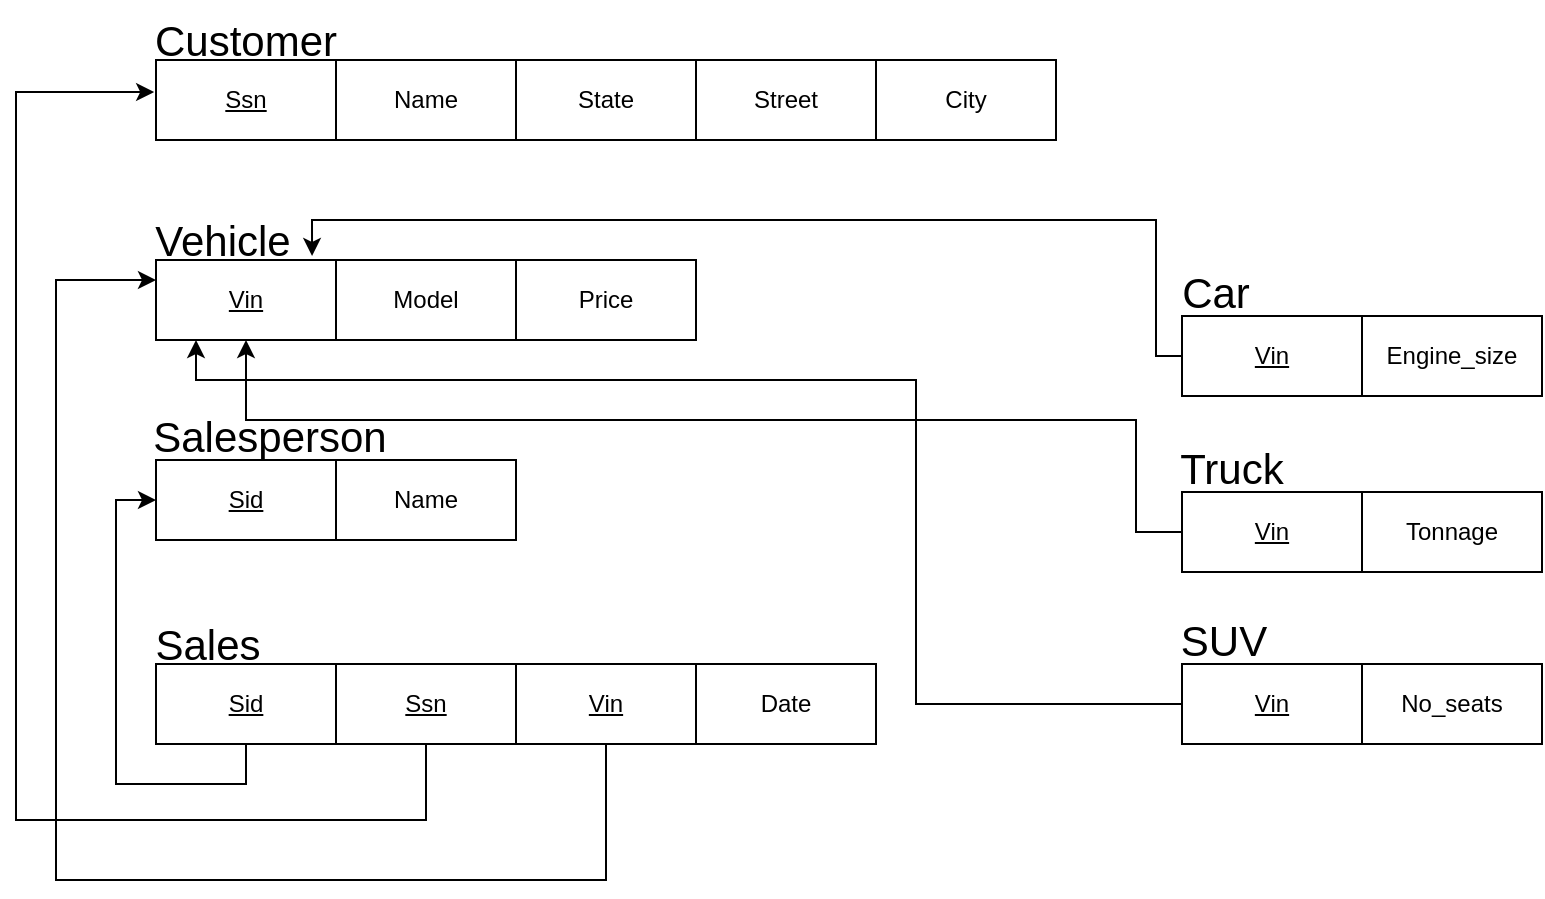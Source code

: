 <mxfile version="14.4.7" type="github">
  <diagram id="L34lYgJ3pQMUeqo27ZOw" name="Page-1">
    <mxGraphModel dx="1422" dy="705" grid="1" gridSize="10" guides="1" tooltips="1" connect="1" arrows="1" fold="1" page="1" pageScale="1" pageWidth="850" pageHeight="1100" math="0" shadow="0">
      <root>
        <mxCell id="0" />
        <mxCell id="1" parent="0" />
        <mxCell id="cDs24W-nVfbfoMwEh_PL-1" value="&lt;u&gt;Ssn&lt;/u&gt;" style="rounded=0;whiteSpace=wrap;html=1;" vertex="1" parent="1">
          <mxGeometry x="110" y="110" width="90" height="40" as="geometry" />
        </mxCell>
        <mxCell id="cDs24W-nVfbfoMwEh_PL-2" value="Name" style="rounded=0;whiteSpace=wrap;html=1;" vertex="1" parent="1">
          <mxGeometry x="200" y="110" width="90" height="40" as="geometry" />
        </mxCell>
        <mxCell id="cDs24W-nVfbfoMwEh_PL-3" value="State&lt;span style=&quot;color: rgba(0 , 0 , 0 , 0) ; font-family: monospace ; font-size: 0px&quot;&gt;%3CmxGraphModel%3E%3Croot%3E%3CmxCell%20id%3D%220%22%2F%3E%3CmxCell%20id%3D%221%22%20parent%3D%220%22%2F%3E%3CmxCell%20id%3D%222%22%20value%3D%22Ssn%22%20style%3D%22rounded%3D0%3BwhiteSpace%3Dwrap%3Bhtml%3D1%3B%22%20vertex%3D%221%22%20parent%3D%221%22%3E%3CmxGeometry%20x%3D%22110%22%20y%3D%22110%22%20width%3D%2290%22%20height%3D%2240%22%20as%3D%22geometry%22%2F%3E%3C%2FmxCell%3E%3C%2Froot%3E%3C%2FmxGraphModel%3E&lt;/span&gt;" style="rounded=0;whiteSpace=wrap;html=1;" vertex="1" parent="1">
          <mxGeometry x="290" y="110" width="90" height="40" as="geometry" />
        </mxCell>
        <mxCell id="cDs24W-nVfbfoMwEh_PL-4" value="Street" style="rounded=0;whiteSpace=wrap;html=1;" vertex="1" parent="1">
          <mxGeometry x="380" y="110" width="90" height="40" as="geometry" />
        </mxCell>
        <mxCell id="cDs24W-nVfbfoMwEh_PL-5" value="City" style="rounded=0;whiteSpace=wrap;html=1;" vertex="1" parent="1">
          <mxGeometry x="470" y="110" width="90" height="40" as="geometry" />
        </mxCell>
        <mxCell id="cDs24W-nVfbfoMwEh_PL-6" value="&lt;font style=&quot;font-size: 21px&quot;&gt;Customer&lt;/font&gt;" style="text;html=1;strokeColor=none;fillColor=none;align=center;verticalAlign=middle;whiteSpace=wrap;rounded=0;" vertex="1" parent="1">
          <mxGeometry x="75" y="80" width="160" height="40" as="geometry" />
        </mxCell>
        <mxCell id="cDs24W-nVfbfoMwEh_PL-7" value="&lt;u&gt;Vin&lt;/u&gt;" style="rounded=0;whiteSpace=wrap;html=1;" vertex="1" parent="1">
          <mxGeometry x="110" y="210" width="90" height="40" as="geometry" />
        </mxCell>
        <mxCell id="cDs24W-nVfbfoMwEh_PL-8" value="Model" style="rounded=0;whiteSpace=wrap;html=1;" vertex="1" parent="1">
          <mxGeometry x="200" y="210" width="90" height="40" as="geometry" />
        </mxCell>
        <mxCell id="cDs24W-nVfbfoMwEh_PL-9" value="Price" style="rounded=0;whiteSpace=wrap;html=1;" vertex="1" parent="1">
          <mxGeometry x="290" y="210" width="90" height="40" as="geometry" />
        </mxCell>
        <mxCell id="cDs24W-nVfbfoMwEh_PL-12" value="&lt;font style=&quot;font-size: 21px&quot;&gt;Vehicle&lt;/font&gt;" style="text;html=1;strokeColor=none;fillColor=none;align=center;verticalAlign=middle;whiteSpace=wrap;rounded=0;" vertex="1" parent="1">
          <mxGeometry x="60" y="180" width="167" height="40" as="geometry" />
        </mxCell>
        <mxCell id="cDs24W-nVfbfoMwEh_PL-13" value="&lt;u&gt;Sid&lt;/u&gt;" style="rounded=0;whiteSpace=wrap;html=1;" vertex="1" parent="1">
          <mxGeometry x="110" y="310" width="90" height="40" as="geometry" />
        </mxCell>
        <mxCell id="cDs24W-nVfbfoMwEh_PL-14" value="Name" style="rounded=0;whiteSpace=wrap;html=1;" vertex="1" parent="1">
          <mxGeometry x="200" y="310" width="90" height="40" as="geometry" />
        </mxCell>
        <mxCell id="cDs24W-nVfbfoMwEh_PL-16" value="&lt;font style=&quot;font-size: 21px&quot;&gt;Salesperson&lt;/font&gt;" style="text;html=1;strokeColor=none;fillColor=none;align=center;verticalAlign=middle;whiteSpace=wrap;rounded=0;" vertex="1" parent="1">
          <mxGeometry x="87" y="278" width="160" height="40" as="geometry" />
        </mxCell>
        <mxCell id="cDs24W-nVfbfoMwEh_PL-31" style="edgeStyle=orthogonalEdgeStyle;rounded=0;orthogonalLoop=1;jettySize=auto;html=1;exitX=0.5;exitY=1;exitDx=0;exitDy=0;entryX=0;entryY=0.5;entryDx=0;entryDy=0;" edge="1" parent="1" source="cDs24W-nVfbfoMwEh_PL-17" target="cDs24W-nVfbfoMwEh_PL-13">
          <mxGeometry relative="1" as="geometry" />
        </mxCell>
        <mxCell id="cDs24W-nVfbfoMwEh_PL-17" value="&lt;u&gt;Sid&lt;/u&gt;" style="rounded=0;whiteSpace=wrap;html=1;" vertex="1" parent="1">
          <mxGeometry x="110" y="412" width="90" height="40" as="geometry" />
        </mxCell>
        <mxCell id="cDs24W-nVfbfoMwEh_PL-32" style="edgeStyle=orthogonalEdgeStyle;rounded=0;orthogonalLoop=1;jettySize=auto;html=1;exitX=0.5;exitY=1;exitDx=0;exitDy=0;entryX=0.213;entryY=1.15;entryDx=0;entryDy=0;entryPerimeter=0;" edge="1" parent="1" source="cDs24W-nVfbfoMwEh_PL-18" target="cDs24W-nVfbfoMwEh_PL-6">
          <mxGeometry relative="1" as="geometry">
            <mxPoint x="40" y="110" as="targetPoint" />
            <Array as="points">
              <mxPoint x="245" y="490" />
              <mxPoint x="40" y="490" />
              <mxPoint x="40" y="126" />
            </Array>
          </mxGeometry>
        </mxCell>
        <mxCell id="cDs24W-nVfbfoMwEh_PL-18" value="&lt;u&gt;Ssn&lt;/u&gt;" style="rounded=0;whiteSpace=wrap;html=1;" vertex="1" parent="1">
          <mxGeometry x="200" y="412" width="90" height="40" as="geometry" />
        </mxCell>
        <mxCell id="cDs24W-nVfbfoMwEh_PL-19" value="&lt;font style=&quot;font-size: 21px&quot;&gt;Sales&lt;/font&gt;" style="text;html=1;strokeColor=none;fillColor=none;align=center;verticalAlign=middle;whiteSpace=wrap;rounded=0;" vertex="1" parent="1">
          <mxGeometry x="56" y="382" width="160" height="40" as="geometry" />
        </mxCell>
        <mxCell id="cDs24W-nVfbfoMwEh_PL-33" style="edgeStyle=orthogonalEdgeStyle;rounded=0;orthogonalLoop=1;jettySize=auto;html=1;exitX=0.5;exitY=1;exitDx=0;exitDy=0;" edge="1" parent="1" source="cDs24W-nVfbfoMwEh_PL-20">
          <mxGeometry relative="1" as="geometry">
            <mxPoint x="110" y="220" as="targetPoint" />
            <Array as="points">
              <mxPoint x="335" y="520" />
              <mxPoint x="60" y="520" />
              <mxPoint x="60" y="220" />
            </Array>
          </mxGeometry>
        </mxCell>
        <mxCell id="cDs24W-nVfbfoMwEh_PL-20" value="&lt;u&gt;Vin&lt;span style=&quot;color: rgba(0 , 0 , 0 , 0) ; font-family: monospace ; font-size: 0px&quot;&gt;%3CmxGraphModel%3E%3Croot%3E%3CmxCell%20id%3D%220%22%2F%3E%3CmxCell%20id%3D%221%22%20parent%3D%220%22%2F%3E%3CmxCell%20id%3D%222%22%20value%3D%22Ssn%22%20style%3D%22rounded%3D0%3BwhiteSpace%3Dwrap%3Bhtml%3D1%3B%22%20vertex%3D%221%22%20parent%3D%221%22%3E%3CmxGeometry%20x%3D%22200%22%20y%3D%22412%22%20width%3D%2290%22%20height%3D%2240%22%20as%3D%22geometry%22%2F%3E%3C%2FmxCell%3E%3C%2Froot%3E%3C%2FmxGraphModel%3E&lt;/span&gt;&lt;/u&gt;" style="rounded=0;whiteSpace=wrap;html=1;" vertex="1" parent="1">
          <mxGeometry x="290" y="412" width="90" height="40" as="geometry" />
        </mxCell>
        <mxCell id="cDs24W-nVfbfoMwEh_PL-21" value="Date" style="rounded=0;whiteSpace=wrap;html=1;" vertex="1" parent="1">
          <mxGeometry x="380" y="412" width="90" height="40" as="geometry" />
        </mxCell>
        <mxCell id="cDs24W-nVfbfoMwEh_PL-36" style="edgeStyle=orthogonalEdgeStyle;rounded=0;orthogonalLoop=1;jettySize=auto;html=1;exitX=0;exitY=0.5;exitDx=0;exitDy=0;entryX=0.867;entryY=-0.05;entryDx=0;entryDy=0;entryPerimeter=0;" edge="1" parent="1" source="cDs24W-nVfbfoMwEh_PL-22" target="cDs24W-nVfbfoMwEh_PL-7">
          <mxGeometry relative="1" as="geometry">
            <mxPoint x="190" y="170" as="targetPoint" />
            <Array as="points">
              <mxPoint x="610" y="258" />
              <mxPoint x="610" y="190" />
              <mxPoint x="188" y="190" />
            </Array>
          </mxGeometry>
        </mxCell>
        <mxCell id="cDs24W-nVfbfoMwEh_PL-22" value="&lt;u&gt;Vin&lt;/u&gt;" style="rounded=0;whiteSpace=wrap;html=1;" vertex="1" parent="1">
          <mxGeometry x="623" y="238" width="90" height="40" as="geometry" />
        </mxCell>
        <mxCell id="cDs24W-nVfbfoMwEh_PL-23" value="Engine_size" style="rounded=0;whiteSpace=wrap;html=1;" vertex="1" parent="1">
          <mxGeometry x="713" y="238" width="90" height="40" as="geometry" />
        </mxCell>
        <mxCell id="cDs24W-nVfbfoMwEh_PL-24" value="&lt;font style=&quot;font-size: 21px&quot;&gt;Car&lt;/font&gt;" style="text;html=1;strokeColor=none;fillColor=none;align=center;verticalAlign=middle;whiteSpace=wrap;rounded=0;" vertex="1" parent="1">
          <mxGeometry x="560" y="206" width="160" height="40" as="geometry" />
        </mxCell>
        <mxCell id="cDs24W-nVfbfoMwEh_PL-35" style="edgeStyle=orthogonalEdgeStyle;rounded=0;orthogonalLoop=1;jettySize=auto;html=1;exitX=0;exitY=0.5;exitDx=0;exitDy=0;entryX=0.5;entryY=1;entryDx=0;entryDy=0;" edge="1" parent="1" source="cDs24W-nVfbfoMwEh_PL-25" target="cDs24W-nVfbfoMwEh_PL-7">
          <mxGeometry relative="1" as="geometry">
            <Array as="points">
              <mxPoint x="600" y="346" />
              <mxPoint x="600" y="290" />
              <mxPoint x="155" y="290" />
            </Array>
          </mxGeometry>
        </mxCell>
        <mxCell id="cDs24W-nVfbfoMwEh_PL-25" value="&lt;u&gt;Vin&lt;/u&gt;" style="rounded=0;whiteSpace=wrap;html=1;" vertex="1" parent="1">
          <mxGeometry x="623" y="326" width="90" height="40" as="geometry" />
        </mxCell>
        <mxCell id="cDs24W-nVfbfoMwEh_PL-26" value="Tonnage" style="rounded=0;whiteSpace=wrap;html=1;" vertex="1" parent="1">
          <mxGeometry x="713" y="326" width="90" height="40" as="geometry" />
        </mxCell>
        <mxCell id="cDs24W-nVfbfoMwEh_PL-27" value="&lt;font style=&quot;font-size: 21px&quot;&gt;Truck&lt;/font&gt;" style="text;html=1;strokeColor=none;fillColor=none;align=center;verticalAlign=middle;whiteSpace=wrap;rounded=0;" vertex="1" parent="1">
          <mxGeometry x="568" y="294" width="160" height="40" as="geometry" />
        </mxCell>
        <mxCell id="cDs24W-nVfbfoMwEh_PL-34" style="edgeStyle=orthogonalEdgeStyle;rounded=0;orthogonalLoop=1;jettySize=auto;html=1;exitX=0;exitY=0.5;exitDx=0;exitDy=0;" edge="1" parent="1" source="cDs24W-nVfbfoMwEh_PL-28">
          <mxGeometry relative="1" as="geometry">
            <mxPoint x="130" y="250" as="targetPoint" />
            <Array as="points">
              <mxPoint x="490" y="432" />
              <mxPoint x="490" y="270" />
              <mxPoint x="130" y="270" />
              <mxPoint x="130" y="250" />
            </Array>
          </mxGeometry>
        </mxCell>
        <mxCell id="cDs24W-nVfbfoMwEh_PL-28" value="&lt;u&gt;Vin&lt;/u&gt;" style="rounded=0;whiteSpace=wrap;html=1;" vertex="1" parent="1">
          <mxGeometry x="623" y="412" width="90" height="40" as="geometry" />
        </mxCell>
        <mxCell id="cDs24W-nVfbfoMwEh_PL-29" value="No_seats" style="rounded=0;whiteSpace=wrap;html=1;" vertex="1" parent="1">
          <mxGeometry x="713" y="412" width="90" height="40" as="geometry" />
        </mxCell>
        <mxCell id="cDs24W-nVfbfoMwEh_PL-30" value="&lt;font style=&quot;font-size: 21px&quot;&gt;SUV&lt;/font&gt;" style="text;html=1;strokeColor=none;fillColor=none;align=center;verticalAlign=middle;whiteSpace=wrap;rounded=0;" vertex="1" parent="1">
          <mxGeometry x="564" y="380" width="160" height="40" as="geometry" />
        </mxCell>
      </root>
    </mxGraphModel>
  </diagram>
</mxfile>
